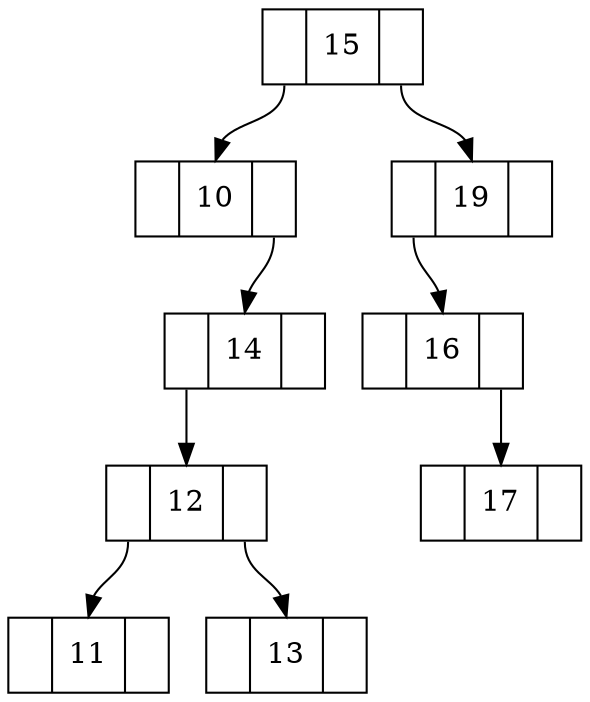digraph BST {
node [shape=record]
15[label="<L> |<D> 15|<R> "]
10[label="<L> |<D> 10|<R> "]
14[label="<L> |<D> 14|<R> "]
12[label="<L> |<D> 12|<R> "]
11[label="<L> |<D> 11|<R> "]
12:L -> 11:D
13[label="<L> |<D> 13|<R> "]
12:R -> 13:D
14:L -> 12:D
10:R -> 14:D
15:L -> 10:D
19[label="<L> |<D> 19|<R> "]
16[label="<L> |<D> 16|<R> "]
17[label="<L> |<D> 17|<R> "]
16:R -> 17:D
19:L -> 16:D
15:R -> 19:D
}
